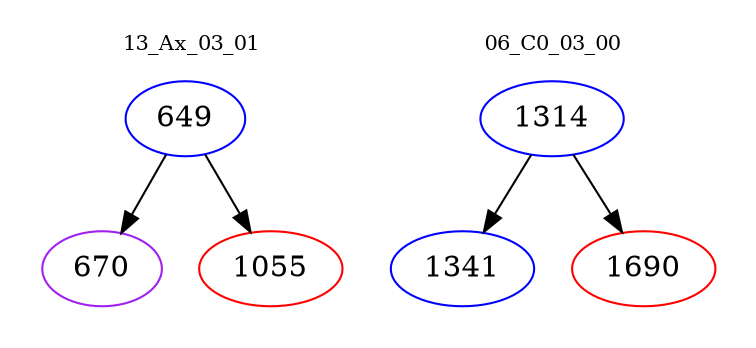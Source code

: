 digraph{
subgraph cluster_0 {
color = white
label = "13_Ax_03_01";
fontsize=10;
T0_649 [label="649", color="blue"]
T0_649 -> T0_670 [color="black"]
T0_670 [label="670", color="purple"]
T0_649 -> T0_1055 [color="black"]
T0_1055 [label="1055", color="red"]
}
subgraph cluster_1 {
color = white
label = "06_C0_03_00";
fontsize=10;
T1_1314 [label="1314", color="blue"]
T1_1314 -> T1_1341 [color="black"]
T1_1341 [label="1341", color="blue"]
T1_1314 -> T1_1690 [color="black"]
T1_1690 [label="1690", color="red"]
}
}
